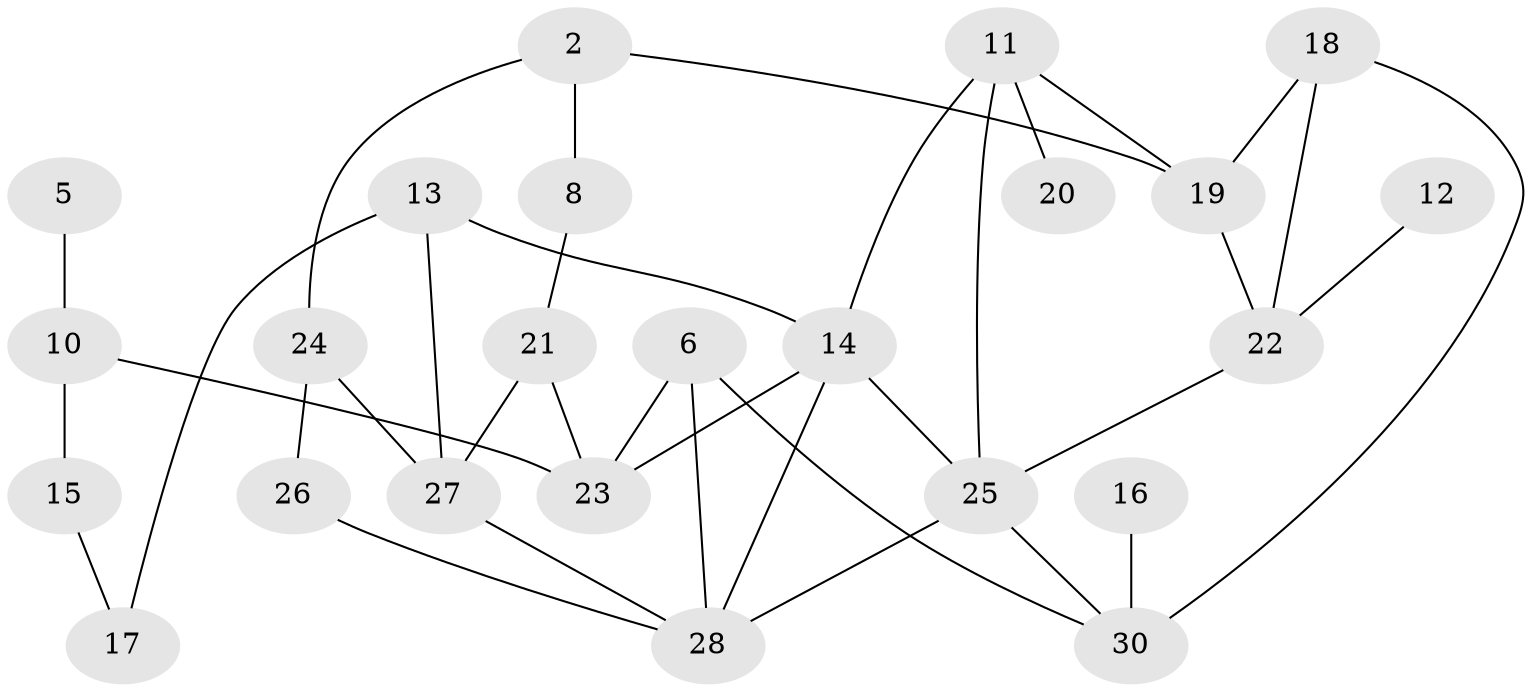 // original degree distribution, {2: 0.3050847457627119, 1: 0.1694915254237288, 5: 0.05084745762711865, 0: 0.1016949152542373, 3: 0.2542372881355932, 4: 0.1016949152542373, 6: 0.01694915254237288}
// Generated by graph-tools (version 1.1) at 2025/00/03/09/25 03:00:48]
// undirected, 24 vertices, 36 edges
graph export_dot {
graph [start="1"]
  node [color=gray90,style=filled];
  2;
  5;
  6;
  8;
  10;
  11;
  12;
  13;
  14;
  15;
  16;
  17;
  18;
  19;
  20;
  21;
  22;
  23;
  24;
  25;
  26;
  27;
  28;
  30;
  2 -- 8 [weight=1.0];
  2 -- 19 [weight=1.0];
  2 -- 24 [weight=1.0];
  5 -- 10 [weight=1.0];
  6 -- 23 [weight=1.0];
  6 -- 28 [weight=1.0];
  6 -- 30 [weight=1.0];
  8 -- 21 [weight=1.0];
  10 -- 15 [weight=1.0];
  10 -- 23 [weight=1.0];
  11 -- 14 [weight=1.0];
  11 -- 19 [weight=1.0];
  11 -- 20 [weight=1.0];
  11 -- 25 [weight=1.0];
  12 -- 22 [weight=1.0];
  13 -- 14 [weight=1.0];
  13 -- 17 [weight=1.0];
  13 -- 27 [weight=2.0];
  14 -- 23 [weight=1.0];
  14 -- 25 [weight=1.0];
  14 -- 28 [weight=1.0];
  15 -- 17 [weight=1.0];
  16 -- 30 [weight=2.0];
  18 -- 19 [weight=1.0];
  18 -- 22 [weight=1.0];
  18 -- 30 [weight=1.0];
  19 -- 22 [weight=1.0];
  21 -- 23 [weight=1.0];
  21 -- 27 [weight=1.0];
  22 -- 25 [weight=1.0];
  24 -- 26 [weight=1.0];
  24 -- 27 [weight=1.0];
  25 -- 28 [weight=1.0];
  25 -- 30 [weight=1.0];
  26 -- 28 [weight=1.0];
  27 -- 28 [weight=1.0];
}
